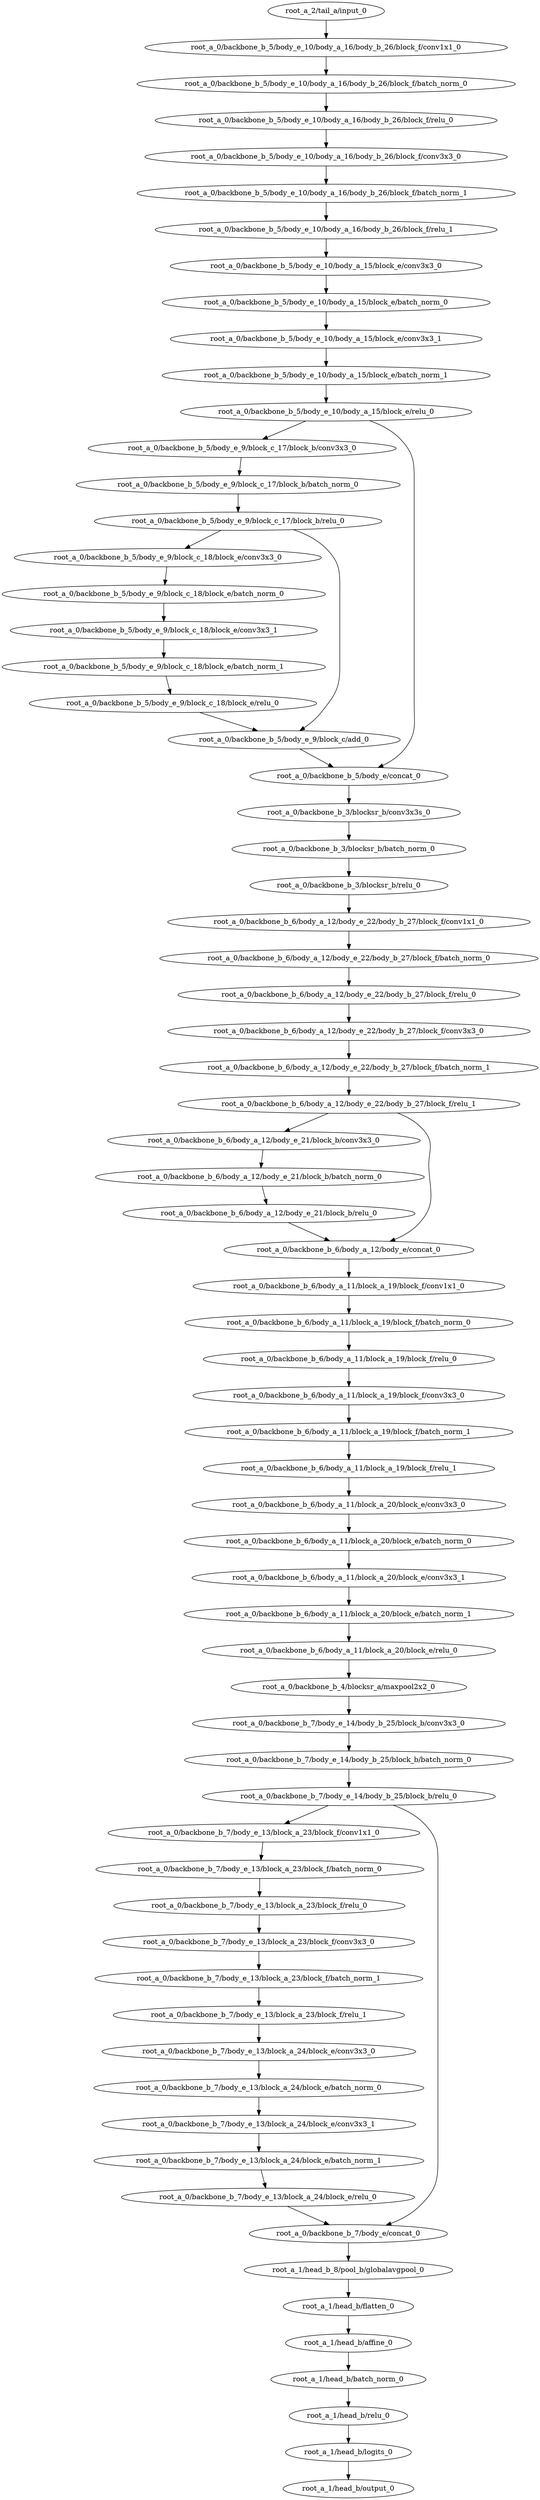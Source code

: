 digraph root_a {
	"root_a_2/tail_a/input_0"
	"root_a_0/backbone_b_5/body_e_10/body_a_16/body_b_26/block_f/conv1x1_0"
	"root_a_0/backbone_b_5/body_e_10/body_a_16/body_b_26/block_f/batch_norm_0"
	"root_a_0/backbone_b_5/body_e_10/body_a_16/body_b_26/block_f/relu_0"
	"root_a_0/backbone_b_5/body_e_10/body_a_16/body_b_26/block_f/conv3x3_0"
	"root_a_0/backbone_b_5/body_e_10/body_a_16/body_b_26/block_f/batch_norm_1"
	"root_a_0/backbone_b_5/body_e_10/body_a_16/body_b_26/block_f/relu_1"
	"root_a_0/backbone_b_5/body_e_10/body_a_15/block_e/conv3x3_0"
	"root_a_0/backbone_b_5/body_e_10/body_a_15/block_e/batch_norm_0"
	"root_a_0/backbone_b_5/body_e_10/body_a_15/block_e/conv3x3_1"
	"root_a_0/backbone_b_5/body_e_10/body_a_15/block_e/batch_norm_1"
	"root_a_0/backbone_b_5/body_e_10/body_a_15/block_e/relu_0"
	"root_a_0/backbone_b_5/body_e_9/block_c_17/block_b/conv3x3_0"
	"root_a_0/backbone_b_5/body_e_9/block_c_17/block_b/batch_norm_0"
	"root_a_0/backbone_b_5/body_e_9/block_c_17/block_b/relu_0"
	"root_a_0/backbone_b_5/body_e_9/block_c_18/block_e/conv3x3_0"
	"root_a_0/backbone_b_5/body_e_9/block_c_18/block_e/batch_norm_0"
	"root_a_0/backbone_b_5/body_e_9/block_c_18/block_e/conv3x3_1"
	"root_a_0/backbone_b_5/body_e_9/block_c_18/block_e/batch_norm_1"
	"root_a_0/backbone_b_5/body_e_9/block_c_18/block_e/relu_0"
	"root_a_0/backbone_b_5/body_e_9/block_c/add_0"
	"root_a_0/backbone_b_5/body_e/concat_0"
	"root_a_0/backbone_b_3/blocksr_b/conv3x3s_0"
	"root_a_0/backbone_b_3/blocksr_b/batch_norm_0"
	"root_a_0/backbone_b_3/blocksr_b/relu_0"
	"root_a_0/backbone_b_6/body_a_12/body_e_22/body_b_27/block_f/conv1x1_0"
	"root_a_0/backbone_b_6/body_a_12/body_e_22/body_b_27/block_f/batch_norm_0"
	"root_a_0/backbone_b_6/body_a_12/body_e_22/body_b_27/block_f/relu_0"
	"root_a_0/backbone_b_6/body_a_12/body_e_22/body_b_27/block_f/conv3x3_0"
	"root_a_0/backbone_b_6/body_a_12/body_e_22/body_b_27/block_f/batch_norm_1"
	"root_a_0/backbone_b_6/body_a_12/body_e_22/body_b_27/block_f/relu_1"
	"root_a_0/backbone_b_6/body_a_12/body_e_21/block_b/conv3x3_0"
	"root_a_0/backbone_b_6/body_a_12/body_e_21/block_b/batch_norm_0"
	"root_a_0/backbone_b_6/body_a_12/body_e_21/block_b/relu_0"
	"root_a_0/backbone_b_6/body_a_12/body_e/concat_0"
	"root_a_0/backbone_b_6/body_a_11/block_a_19/block_f/conv1x1_0"
	"root_a_0/backbone_b_6/body_a_11/block_a_19/block_f/batch_norm_0"
	"root_a_0/backbone_b_6/body_a_11/block_a_19/block_f/relu_0"
	"root_a_0/backbone_b_6/body_a_11/block_a_19/block_f/conv3x3_0"
	"root_a_0/backbone_b_6/body_a_11/block_a_19/block_f/batch_norm_1"
	"root_a_0/backbone_b_6/body_a_11/block_a_19/block_f/relu_1"
	"root_a_0/backbone_b_6/body_a_11/block_a_20/block_e/conv3x3_0"
	"root_a_0/backbone_b_6/body_a_11/block_a_20/block_e/batch_norm_0"
	"root_a_0/backbone_b_6/body_a_11/block_a_20/block_e/conv3x3_1"
	"root_a_0/backbone_b_6/body_a_11/block_a_20/block_e/batch_norm_1"
	"root_a_0/backbone_b_6/body_a_11/block_a_20/block_e/relu_0"
	"root_a_0/backbone_b_4/blocksr_a/maxpool2x2_0"
	"root_a_0/backbone_b_7/body_e_14/body_b_25/block_b/conv3x3_0"
	"root_a_0/backbone_b_7/body_e_14/body_b_25/block_b/batch_norm_0"
	"root_a_0/backbone_b_7/body_e_14/body_b_25/block_b/relu_0"
	"root_a_0/backbone_b_7/body_e_13/block_a_23/block_f/conv1x1_0"
	"root_a_0/backbone_b_7/body_e_13/block_a_23/block_f/batch_norm_0"
	"root_a_0/backbone_b_7/body_e_13/block_a_23/block_f/relu_0"
	"root_a_0/backbone_b_7/body_e_13/block_a_23/block_f/conv3x3_0"
	"root_a_0/backbone_b_7/body_e_13/block_a_23/block_f/batch_norm_1"
	"root_a_0/backbone_b_7/body_e_13/block_a_23/block_f/relu_1"
	"root_a_0/backbone_b_7/body_e_13/block_a_24/block_e/conv3x3_0"
	"root_a_0/backbone_b_7/body_e_13/block_a_24/block_e/batch_norm_0"
	"root_a_0/backbone_b_7/body_e_13/block_a_24/block_e/conv3x3_1"
	"root_a_0/backbone_b_7/body_e_13/block_a_24/block_e/batch_norm_1"
	"root_a_0/backbone_b_7/body_e_13/block_a_24/block_e/relu_0"
	"root_a_0/backbone_b_7/body_e/concat_0"
	"root_a_1/head_b_8/pool_b/globalavgpool_0"
	"root_a_1/head_b/flatten_0"
	"root_a_1/head_b/affine_0"
	"root_a_1/head_b/batch_norm_0"
	"root_a_1/head_b/relu_0"
	"root_a_1/head_b/logits_0"
	"root_a_1/head_b/output_0"

	"root_a_2/tail_a/input_0" -> "root_a_0/backbone_b_5/body_e_10/body_a_16/body_b_26/block_f/conv1x1_0"
	"root_a_0/backbone_b_5/body_e_10/body_a_16/body_b_26/block_f/conv1x1_0" -> "root_a_0/backbone_b_5/body_e_10/body_a_16/body_b_26/block_f/batch_norm_0"
	"root_a_0/backbone_b_5/body_e_10/body_a_16/body_b_26/block_f/batch_norm_0" -> "root_a_0/backbone_b_5/body_e_10/body_a_16/body_b_26/block_f/relu_0"
	"root_a_0/backbone_b_5/body_e_10/body_a_16/body_b_26/block_f/relu_0" -> "root_a_0/backbone_b_5/body_e_10/body_a_16/body_b_26/block_f/conv3x3_0"
	"root_a_0/backbone_b_5/body_e_10/body_a_16/body_b_26/block_f/conv3x3_0" -> "root_a_0/backbone_b_5/body_e_10/body_a_16/body_b_26/block_f/batch_norm_1"
	"root_a_0/backbone_b_5/body_e_10/body_a_16/body_b_26/block_f/batch_norm_1" -> "root_a_0/backbone_b_5/body_e_10/body_a_16/body_b_26/block_f/relu_1"
	"root_a_0/backbone_b_5/body_e_10/body_a_16/body_b_26/block_f/relu_1" -> "root_a_0/backbone_b_5/body_e_10/body_a_15/block_e/conv3x3_0"
	"root_a_0/backbone_b_5/body_e_10/body_a_15/block_e/conv3x3_0" -> "root_a_0/backbone_b_5/body_e_10/body_a_15/block_e/batch_norm_0"
	"root_a_0/backbone_b_5/body_e_10/body_a_15/block_e/batch_norm_0" -> "root_a_0/backbone_b_5/body_e_10/body_a_15/block_e/conv3x3_1"
	"root_a_0/backbone_b_5/body_e_10/body_a_15/block_e/conv3x3_1" -> "root_a_0/backbone_b_5/body_e_10/body_a_15/block_e/batch_norm_1"
	"root_a_0/backbone_b_5/body_e_10/body_a_15/block_e/batch_norm_1" -> "root_a_0/backbone_b_5/body_e_10/body_a_15/block_e/relu_0"
	"root_a_0/backbone_b_5/body_e_10/body_a_15/block_e/relu_0" -> "root_a_0/backbone_b_5/body_e_9/block_c_17/block_b/conv3x3_0"
	"root_a_0/backbone_b_5/body_e_9/block_c_17/block_b/conv3x3_0" -> "root_a_0/backbone_b_5/body_e_9/block_c_17/block_b/batch_norm_0"
	"root_a_0/backbone_b_5/body_e_9/block_c_17/block_b/batch_norm_0" -> "root_a_0/backbone_b_5/body_e_9/block_c_17/block_b/relu_0"
	"root_a_0/backbone_b_5/body_e_9/block_c_17/block_b/relu_0" -> "root_a_0/backbone_b_5/body_e_9/block_c_18/block_e/conv3x3_0"
	"root_a_0/backbone_b_5/body_e_9/block_c_18/block_e/conv3x3_0" -> "root_a_0/backbone_b_5/body_e_9/block_c_18/block_e/batch_norm_0"
	"root_a_0/backbone_b_5/body_e_9/block_c_18/block_e/batch_norm_0" -> "root_a_0/backbone_b_5/body_e_9/block_c_18/block_e/conv3x3_1"
	"root_a_0/backbone_b_5/body_e_9/block_c_18/block_e/conv3x3_1" -> "root_a_0/backbone_b_5/body_e_9/block_c_18/block_e/batch_norm_1"
	"root_a_0/backbone_b_5/body_e_9/block_c_18/block_e/batch_norm_1" -> "root_a_0/backbone_b_5/body_e_9/block_c_18/block_e/relu_0"
	"root_a_0/backbone_b_5/body_e_9/block_c_18/block_e/relu_0" -> "root_a_0/backbone_b_5/body_e_9/block_c/add_0"
	"root_a_0/backbone_b_5/body_e_9/block_c_17/block_b/relu_0" -> "root_a_0/backbone_b_5/body_e_9/block_c/add_0"
	"root_a_0/backbone_b_5/body_e_9/block_c/add_0" -> "root_a_0/backbone_b_5/body_e/concat_0"
	"root_a_0/backbone_b_5/body_e_10/body_a_15/block_e/relu_0" -> "root_a_0/backbone_b_5/body_e/concat_0"
	"root_a_0/backbone_b_5/body_e/concat_0" -> "root_a_0/backbone_b_3/blocksr_b/conv3x3s_0"
	"root_a_0/backbone_b_3/blocksr_b/conv3x3s_0" -> "root_a_0/backbone_b_3/blocksr_b/batch_norm_0"
	"root_a_0/backbone_b_3/blocksr_b/batch_norm_0" -> "root_a_0/backbone_b_3/blocksr_b/relu_0"
	"root_a_0/backbone_b_3/blocksr_b/relu_0" -> "root_a_0/backbone_b_6/body_a_12/body_e_22/body_b_27/block_f/conv1x1_0"
	"root_a_0/backbone_b_6/body_a_12/body_e_22/body_b_27/block_f/conv1x1_0" -> "root_a_0/backbone_b_6/body_a_12/body_e_22/body_b_27/block_f/batch_norm_0"
	"root_a_0/backbone_b_6/body_a_12/body_e_22/body_b_27/block_f/batch_norm_0" -> "root_a_0/backbone_b_6/body_a_12/body_e_22/body_b_27/block_f/relu_0"
	"root_a_0/backbone_b_6/body_a_12/body_e_22/body_b_27/block_f/relu_0" -> "root_a_0/backbone_b_6/body_a_12/body_e_22/body_b_27/block_f/conv3x3_0"
	"root_a_0/backbone_b_6/body_a_12/body_e_22/body_b_27/block_f/conv3x3_0" -> "root_a_0/backbone_b_6/body_a_12/body_e_22/body_b_27/block_f/batch_norm_1"
	"root_a_0/backbone_b_6/body_a_12/body_e_22/body_b_27/block_f/batch_norm_1" -> "root_a_0/backbone_b_6/body_a_12/body_e_22/body_b_27/block_f/relu_1"
	"root_a_0/backbone_b_6/body_a_12/body_e_22/body_b_27/block_f/relu_1" -> "root_a_0/backbone_b_6/body_a_12/body_e_21/block_b/conv3x3_0"
	"root_a_0/backbone_b_6/body_a_12/body_e_21/block_b/conv3x3_0" -> "root_a_0/backbone_b_6/body_a_12/body_e_21/block_b/batch_norm_0"
	"root_a_0/backbone_b_6/body_a_12/body_e_21/block_b/batch_norm_0" -> "root_a_0/backbone_b_6/body_a_12/body_e_21/block_b/relu_0"
	"root_a_0/backbone_b_6/body_a_12/body_e_21/block_b/relu_0" -> "root_a_0/backbone_b_6/body_a_12/body_e/concat_0"
	"root_a_0/backbone_b_6/body_a_12/body_e_22/body_b_27/block_f/relu_1" -> "root_a_0/backbone_b_6/body_a_12/body_e/concat_0"
	"root_a_0/backbone_b_6/body_a_12/body_e/concat_0" -> "root_a_0/backbone_b_6/body_a_11/block_a_19/block_f/conv1x1_0"
	"root_a_0/backbone_b_6/body_a_11/block_a_19/block_f/conv1x1_0" -> "root_a_0/backbone_b_6/body_a_11/block_a_19/block_f/batch_norm_0"
	"root_a_0/backbone_b_6/body_a_11/block_a_19/block_f/batch_norm_0" -> "root_a_0/backbone_b_6/body_a_11/block_a_19/block_f/relu_0"
	"root_a_0/backbone_b_6/body_a_11/block_a_19/block_f/relu_0" -> "root_a_0/backbone_b_6/body_a_11/block_a_19/block_f/conv3x3_0"
	"root_a_0/backbone_b_6/body_a_11/block_a_19/block_f/conv3x3_0" -> "root_a_0/backbone_b_6/body_a_11/block_a_19/block_f/batch_norm_1"
	"root_a_0/backbone_b_6/body_a_11/block_a_19/block_f/batch_norm_1" -> "root_a_0/backbone_b_6/body_a_11/block_a_19/block_f/relu_1"
	"root_a_0/backbone_b_6/body_a_11/block_a_19/block_f/relu_1" -> "root_a_0/backbone_b_6/body_a_11/block_a_20/block_e/conv3x3_0"
	"root_a_0/backbone_b_6/body_a_11/block_a_20/block_e/conv3x3_0" -> "root_a_0/backbone_b_6/body_a_11/block_a_20/block_e/batch_norm_0"
	"root_a_0/backbone_b_6/body_a_11/block_a_20/block_e/batch_norm_0" -> "root_a_0/backbone_b_6/body_a_11/block_a_20/block_e/conv3x3_1"
	"root_a_0/backbone_b_6/body_a_11/block_a_20/block_e/conv3x3_1" -> "root_a_0/backbone_b_6/body_a_11/block_a_20/block_e/batch_norm_1"
	"root_a_0/backbone_b_6/body_a_11/block_a_20/block_e/batch_norm_1" -> "root_a_0/backbone_b_6/body_a_11/block_a_20/block_e/relu_0"
	"root_a_0/backbone_b_6/body_a_11/block_a_20/block_e/relu_0" -> "root_a_0/backbone_b_4/blocksr_a/maxpool2x2_0"
	"root_a_0/backbone_b_4/blocksr_a/maxpool2x2_0" -> "root_a_0/backbone_b_7/body_e_14/body_b_25/block_b/conv3x3_0"
	"root_a_0/backbone_b_7/body_e_14/body_b_25/block_b/conv3x3_0" -> "root_a_0/backbone_b_7/body_e_14/body_b_25/block_b/batch_norm_0"
	"root_a_0/backbone_b_7/body_e_14/body_b_25/block_b/batch_norm_0" -> "root_a_0/backbone_b_7/body_e_14/body_b_25/block_b/relu_0"
	"root_a_0/backbone_b_7/body_e_14/body_b_25/block_b/relu_0" -> "root_a_0/backbone_b_7/body_e_13/block_a_23/block_f/conv1x1_0"
	"root_a_0/backbone_b_7/body_e_13/block_a_23/block_f/conv1x1_0" -> "root_a_0/backbone_b_7/body_e_13/block_a_23/block_f/batch_norm_0"
	"root_a_0/backbone_b_7/body_e_13/block_a_23/block_f/batch_norm_0" -> "root_a_0/backbone_b_7/body_e_13/block_a_23/block_f/relu_0"
	"root_a_0/backbone_b_7/body_e_13/block_a_23/block_f/relu_0" -> "root_a_0/backbone_b_7/body_e_13/block_a_23/block_f/conv3x3_0"
	"root_a_0/backbone_b_7/body_e_13/block_a_23/block_f/conv3x3_0" -> "root_a_0/backbone_b_7/body_e_13/block_a_23/block_f/batch_norm_1"
	"root_a_0/backbone_b_7/body_e_13/block_a_23/block_f/batch_norm_1" -> "root_a_0/backbone_b_7/body_e_13/block_a_23/block_f/relu_1"
	"root_a_0/backbone_b_7/body_e_13/block_a_23/block_f/relu_1" -> "root_a_0/backbone_b_7/body_e_13/block_a_24/block_e/conv3x3_0"
	"root_a_0/backbone_b_7/body_e_13/block_a_24/block_e/conv3x3_0" -> "root_a_0/backbone_b_7/body_e_13/block_a_24/block_e/batch_norm_0"
	"root_a_0/backbone_b_7/body_e_13/block_a_24/block_e/batch_norm_0" -> "root_a_0/backbone_b_7/body_e_13/block_a_24/block_e/conv3x3_1"
	"root_a_0/backbone_b_7/body_e_13/block_a_24/block_e/conv3x3_1" -> "root_a_0/backbone_b_7/body_e_13/block_a_24/block_e/batch_norm_1"
	"root_a_0/backbone_b_7/body_e_13/block_a_24/block_e/batch_norm_1" -> "root_a_0/backbone_b_7/body_e_13/block_a_24/block_e/relu_0"
	"root_a_0/backbone_b_7/body_e_14/body_b_25/block_b/relu_0" -> "root_a_0/backbone_b_7/body_e/concat_0"
	"root_a_0/backbone_b_7/body_e_13/block_a_24/block_e/relu_0" -> "root_a_0/backbone_b_7/body_e/concat_0"
	"root_a_0/backbone_b_7/body_e/concat_0" -> "root_a_1/head_b_8/pool_b/globalavgpool_0"
	"root_a_1/head_b_8/pool_b/globalavgpool_0" -> "root_a_1/head_b/flatten_0"
	"root_a_1/head_b/flatten_0" -> "root_a_1/head_b/affine_0"
	"root_a_1/head_b/affine_0" -> "root_a_1/head_b/batch_norm_0"
	"root_a_1/head_b/batch_norm_0" -> "root_a_1/head_b/relu_0"
	"root_a_1/head_b/relu_0" -> "root_a_1/head_b/logits_0"
	"root_a_1/head_b/logits_0" -> "root_a_1/head_b/output_0"

}